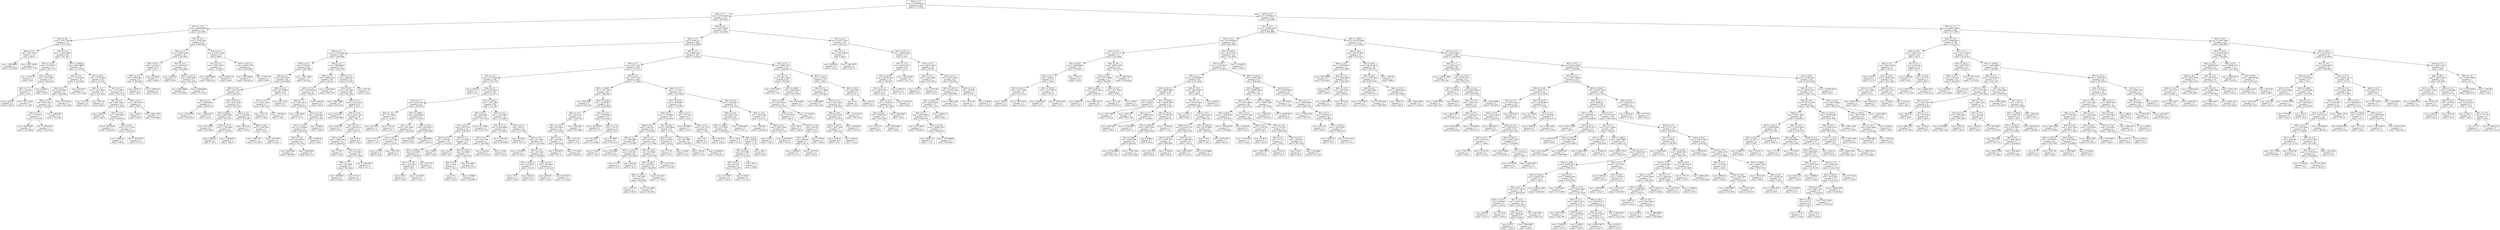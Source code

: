digraph Tree {
node [shape=box] ;
0 [label="X[0] <= 9.5\nmse = 166309.9312\nsamples = 1267\nvalue = 571.6385"] ;
1 [label="X[0] <= 1.5\nmse = 31979.2624\nsamples = 535\nvalue = 283.2936"] ;
0 -> 1 [labeldistance=2.5, labelangle=45, headlabel="True"] ;
2 [label="X[1] <= 11.5\nmse = 29260.0884\nsamples = 111\nvalue = 445.3785"] ;
1 -> 2 ;
3 [label="X[3] <= 2.8\nmse = 15477.086\nsamples = 70\nvalue = 370.1182"] ;
2 -> 3 ;
4 [label="X[0] <= 0.5\nmse = 7657.5455\nsamples = 10\nvalue = 485.0"] ;
3 -> 4 ;
5 [label="mse = 1028.6982\nsamples = 5\nvalue = 545.3846"] ;
4 -> 5 ;
6 [label="mse = 4357.9506\nsamples = 5\nvalue = 397.7778"] ;
4 -> 6 ;
7 [label="X[1] <= 2.5\nmse = 13307.6486\nsamples = 60\nvalue = 341.3977"] ;
3 -> 7 ;
8 [label="X[3] <= 12.05\nmse = 7718.9273\nsamples = 13\nvalue = 209.1176"] ;
7 -> 8 ;
9 [label="mse = 1350.75\nsamples = 3\nvalue = 90.5"] ;
8 -> 9 ;
10 [label="X[5] <= 1018.0\nmse = 4017.0059\nsamples = 10\nvalue = 245.6154"] ;
8 -> 10 ;
11 [label="X[8] <= 17.5\nmse = 3442.09\nsamples = 7\nvalue = 229.9"] ;
10 -> 11 ;
12 [label="mse = 2022.0\nsamples = 4\nvalue = 258.0"] ;
11 -> 12 ;
13 [label="mse = 3511.4722\nsamples = 3\nvalue = 211.1667"] ;
11 -> 13 ;
14 [label="mse = 2366.0\nsamples = 3\nvalue = 298.0"] ;
10 -> 14 ;
15 [label="X[5] <= 1008.0\nmse = 9452.9669\nsamples = 47\nvalue = 373.0704"] ;
7 -> 15 ;
16 [label="X[4] <= 6.5\nmse = 7220.6306\nsamples = 18\nvalue = 318.4194"] ;
15 -> 16 ;
17 [label="X[4] <= 3.5\nmse = 5326.9983\nsamples = 15\nvalue = 288.4583"] ;
16 -> 17 ;
18 [label="X[6] <= 0.5\nmse = 4055.5833\nsamples = 10\nvalue = 306.1667"] ;
17 -> 18 ;
19 [label="X[8] <= 21.5\nmse = 2756.9722\nsamples = 7\nvalue = 274.1667"] ;
18 -> 19 ;
20 [label="mse = 1624.0247\nsamples = 4\nvalue = 255.4444"] ;
19 -> 20 ;
21 [label="mse = 1949.5556\nsamples = 3\nvalue = 330.3333"] ;
19 -> 21 ;
22 [label="mse = 508.8056\nsamples = 3\nvalue = 370.1667"] ;
18 -> 22 ;
23 [label="mse = 5378.2222\nsamples = 5\nvalue = 235.3333"] ;
17 -> 23 ;
24 [label="mse = 83.2653\nsamples = 3\nvalue = 421.1429"] ;
16 -> 24 ;
25 [label="X[2] <= 65.5\nmse = 7074.3944\nsamples = 29\nvalue = 415.425"] ;
15 -> 25 ;
26 [label="X[0] <= 0.5\nmse = 1411.8843\nsamples = 8\nvalue = 471.5455"] ;
25 -> 26 ;
27 [label="mse = 721.44\nsamples = 4\nvalue = 501.6"] ;
26 -> 27 ;
28 [label="mse = 607.25\nsamples = 4\nvalue = 446.5"] ;
26 -> 28 ;
29 [label="X[1] <= 9.5\nmse = 7574.4637\nsamples = 21\nvalue = 394.1379"] ;
25 -> 29 ;
30 [label="X[1] <= 4.5\nmse = 6937.9501\nsamples = 15\nvalue = 372.9524"] ;
29 -> 30 ;
31 [label="mse = 5354.64\nsamples = 4\nvalue = 456.6"] ;
30 -> 31 ;
32 [label="X[3] <= 13.9\nmse = 4562.9023\nsamples = 11\nvalue = 346.8125"] ;
30 -> 32 ;
33 [label="mse = 1623.9184\nsamples = 5\nvalue = 292.2857"] ;
32 -> 33 ;
34 [label="X[2] <= 83.5\nmse = 2737.7284\nsamples = 6\nvalue = 389.2222"] ;
32 -> 34 ;
35 [label="mse = 2460.16\nsamples = 3\nvalue = 366.8"] ;
34 -> 35 ;
36 [label="mse = 1670.6875\nsamples = 3\nvalue = 417.25"] ;
34 -> 36 ;
37 [label="X[2] <= 90.5\nmse = 4974.4375\nsamples = 6\nvalue = 449.75"] ;
29 -> 37 ;
38 [label="mse = 280.0\nsamples = 3\nvalue = 424.0"] ;
37 -> 38 ;
39 [label="mse = 9851.5556\nsamples = 3\nvalue = 492.6667"] ;
37 -> 39 ;
40 [label="X[3] <= 10.2\nmse = 27322.086\nsamples = 41\nvalue = 568.9403"] ;
2 -> 40 ;
41 [label="X[0] <= 0.5\nmse = 16854.3485\nsamples = 25\nvalue = 503.5641"] ;
40 -> 41 ;
42 [label="X[2] <= 97.5\nmse = 12138.11\nsamples = 12\nvalue = 561.7"] ;
41 -> 42 ;
43 [label="X[8] <= 18.5\nmse = 9944.0622\nsamples = 9\nvalue = 594.0667"] ;
42 -> 43 ;
44 [label="mse = 6780.21\nsamples = 5\nvalue = 564.3"] ;
43 -> 44 ;
45 [label="mse = 10955.44\nsamples = 4\nvalue = 653.6"] ;
43 -> 45 ;
46 [label="mse = 6149.04\nsamples = 3\nvalue = 464.6"] ;
42 -> 46 ;
47 [label="X[4] <= 12.5\nmse = 14516.2327\nsamples = 13\nvalue = 442.3684"] ;
41 -> 47 ;
48 [label="mse = 4435.05\nsamples = 5\nvalue = 530.5"] ;
47 -> 48 ;
49 [label="X[5] <= 1011.5\nmse = 7498.2469\nsamples = 8\nvalue = 344.4444"] ;
47 -> 49 ;
50 [label="mse = 5910.8889\nsamples = 3\nvalue = 278.6667"] ;
49 -> 50 ;
51 [label="mse = 5046.8889\nsamples = 5\nvalue = 377.3333"] ;
49 -> 51 ;
52 [label="X[0] <= 0.5\nmse = 27657.1429\nsamples = 16\nvalue = 660.0"] ;
40 -> 52 ;
53 [label="X[1] <= 12.5\nmse = 25551.4671\nsamples = 8\nvalue = 724.9412"] ;
52 -> 53 ;
54 [label="mse = 6832.8889\nsamples = 3\nvalue = 809.3333"] ;
53 -> 54 ;
55 [label="mse = 29583.75\nsamples = 5\nvalue = 630.0"] ;
53 -> 55 ;
56 [label="X[5] <= 1017.5\nmse = 14320.7769\nsamples = 8\nvalue = 559.6364"] ;
52 -> 56 ;
57 [label="mse = 6393.8056\nsamples = 5\nvalue = 492.8333"] ;
56 -> 57 ;
58 [label="mse = 12051.76\nsamples = 3\nvalue = 639.8"] ;
56 -> 58 ;
59 [label="X[0] <= 8.5\nmse = 24277.0645\nsamples = 424\nvalue = 242.0144"] ;
1 -> 59 ;
60 [label="X[0] <= 3.5\nmse = 9164.212\nsamples = 364\nvalue = 200.2886"] ;
59 -> 60 ;
61 [label="X[4] <= 5.5\nmse = 10709.6586\nsamples = 104\nvalue = 269.9568"] ;
60 -> 61 ;
62 [label="X[16] <= 0.5\nmse = 7359.541\nsamples = 45\nvalue = 208.7808"] ;
61 -> 62 ;
63 [label="X[4] <= 3.5\nmse = 5934.8162\nsamples = 40\nvalue = 224.8906"] ;
62 -> 63 ;
64 [label="X[8] <= 16.5\nmse = 5503.1555\nsamples = 29\nvalue = 244.413"] ;
63 -> 64 ;
65 [label="X[0] <= 2.5\nmse = 3590.4949\nsamples = 9\nvalue = 288.0714"] ;
64 -> 65 ;
66 [label="mse = 2716.9796\nsamples = 4\nvalue = 329.1429"] ;
65 -> 66 ;
67 [label="mse = 1090.2857\nsamples = 5\nvalue = 247.0"] ;
65 -> 67 ;
68 [label="X[5] <= 1013.0\nmse = 5141.2148\nsamples = 20\nvalue = 225.3125"] ;
64 -> 68 ;
69 [label="X[5] <= 998.5\nmse = 3066.7398\nsamples = 10\nvalue = 190.7857"] ;
68 -> 69 ;
70 [label="mse = 270.5556\nsamples = 4\nvalue = 241.6667"] ;
69 -> 70 ;
71 [label="X[3] <= 27.75\nmse = 1765.9844\nsamples = 6\nvalue = 152.625"] ;
69 -> 71 ;
72 [label="mse = 2894.25\nsamples = 3\nvalue = 138.5"] ;
71 -> 72 ;
73 [label="mse = 238.6875\nsamples = 3\nvalue = 166.75"] ;
71 -> 73 ;
74 [label="X[4] <= -4.0\nmse = 5106.3611\nsamples = 10\nvalue = 252.1667"] ;
68 -> 74 ;
75 [label="mse = 6019.84\nsamples = 3\nvalue = 169.4"] ;
74 -> 75 ;
76 [label="X[8] <= 26.5\nmse = 1106.9231\nsamples = 7\nvalue = 284.0"] ;
74 -> 76 ;
77 [label="mse = 596.4722\nsamples = 3\nvalue = 313.1667"] ;
76 -> 77 ;
78 [label="mse = 190.2857\nsamples = 4\nvalue = 259.0"] ;
76 -> 78 ;
79 [label="X[8] <= 22.0\nmse = 3574.8889\nsamples = 11\nvalue = 175.0"] ;
63 -> 79 ;
80 [label="X[1] <= 5.5\nmse = 2534.1983\nsamples = 7\nvalue = 208.7273"] ;
79 -> 80 ;
81 [label="mse = 252.16\nsamples = 3\nvalue = 159.8"] ;
80 -> 81 ;
82 [label="mse = 778.5833\nsamples = 4\nvalue = 249.5"] ;
80 -> 82 ;
83 [label="mse = 613.7143\nsamples = 4\nvalue = 122.0"] ;
79 -> 83 ;
84 [label="mse = 2521.7284\nsamples = 5\nvalue = 94.2222"] ;
62 -> 84 ;
85 [label="X[0] <= 2.5\nmse = 7869.9818\nsamples = 59\nvalue = 320.1348"] ;
61 -> 85 ;
86 [label="X[6] <= 0.5\nmse = 8849.4164\nsamples = 28\nvalue = 362.413"] ;
85 -> 86 ;
87 [label="X[3] <= 13.9\nmse = 6383.8744\nsamples = 24\nvalue = 382.225"] ;
86 -> 87 ;
88 [label="X[8] <= 1.5\nmse = 4935.4253\nsamples = 21\nvalue = 366.0571"] ;
87 -> 88 ;
89 [label="mse = 7592.6875\nsamples = 3\nvalue = 275.75"] ;
88 -> 89 ;
90 [label="X[3] <= 12.05\nmse = 3404.4641\nsamples = 18\nvalue = 377.7097"] ;
88 -> 90 ;
91 [label="X[1] <= 13.0\nmse = 2114.8999\nsamples = 14\nvalue = 389.3704"] ;
90 -> 91 ;
92 [label="X[2] <= 95.0\nmse = 2334.6159\nsamples = 9\nvalue = 401.8235"] ;
91 -> 92 ;
93 [label="mse = 902.4444\nsamples = 4\nvalue = 366.6667"] ;
92 -> 93 ;
94 [label="mse = 990.9844\nsamples = 5\nvalue = 441.375"] ;
92 -> 94 ;
95 [label="mse = 1029.56\nsamples = 5\nvalue = 368.2"] ;
91 -> 95 ;
96 [label="mse = 4996.0\nsamples = 4\nvalue = 299.0"] ;
90 -> 96 ;
97 [label="mse = 1884.64\nsamples = 3\nvalue = 495.4"] ;
87 -> 97 ;
98 [label="mse = 5224.5556\nsamples = 4\nvalue = 230.3333"] ;
86 -> 98 ;
99 [label="X[17] <= 0.5\nmse = 2864.503\nsamples = 31\nvalue = 274.907"] ;
85 -> 99 ;
100 [label="X[1] <= 9.0\nmse = 2793.3961\nsamples = 28\nvalue = 281.8421"] ;
99 -> 100 ;
101 [label="mse = 2901.8889\nsamples = 5\nvalue = 230.3333"] ;
100 -> 101 ;
102 [label="X[8] <= 3.5\nmse = 2182.3125\nsamples = 23\nvalue = 291.5"] ;
100 -> 102 ;
103 [label="mse = 614.2449\nsamples = 5\nvalue = 326.4286"] ;
102 -> 103 ;
104 [label="X[3] <= 5.55\nmse = 2184.1216\nsamples = 18\nvalue = 281.72"] ;
102 -> 104 ;
105 [label="mse = 2253.36\nsamples = 3\nvalue = 235.2"] ;
104 -> 105 ;
106 [label="X[1] <= 15.5\nmse = 1490.5275\nsamples = 15\nvalue = 293.35"] ;
104 -> 106 ;
107 [label="X[2] <= 82.5\nmse = 1288.3398\nsamples = 12\nvalue = 282.6875"] ;
106 -> 107 ;
108 [label="mse = 734.0\nsamples = 3\nvalue = 330.0"] ;
107 -> 108 ;
109 [label="X[3] <= 13.9\nmse = 780.4852\nsamples = 9\nvalue = 271.7692"] ;
107 -> 109 ;
110 [label="X[8] <= 17.5\nmse = 232.2469\nsamples = 6\nvalue = 282.4444"] ;
109 -> 110 ;
111 [label="mse = 308.6875\nsamples = 3\nvalue = 290.25"] ;
110 -> 111 ;
112 [label="mse = 83.36\nsamples = 3\nvalue = 276.2"] ;
110 -> 112 ;
113 [label="mse = 1180.6875\nsamples = 3\nvalue = 247.75"] ;
109 -> 113 ;
114 [label="mse = 25.5\nsamples = 3\nvalue = 336.0"] ;
106 -> 114 ;
115 [label="mse = 261.36\nsamples = 3\nvalue = 222.2"] ;
99 -> 115 ;
116 [label="X[0] <= 7.5\nmse = 6099.3367\nsamples = 260\nvalue = 174.2834"] ;
60 -> 116 ;
117 [label="X[4] <= 5.5\nmse = 3197.1142\nsamples = 209\nvalue = 153.1275"] ;
116 -> 117 ;
118 [label="X[3] <= 2.8\nmse = 2735.7496\nsamples = 100\nvalue = 126.1718"] ;
117 -> 118 ;
119 [label="mse = 1687.6\nsamples = 5\nvalue = 45.0"] ;
118 -> 119 ;
120 [label="X[0] <= 4.5\nmse = 2345.4652\nsamples = 95\nvalue = 131.4771"] ;
118 -> 120 ;
121 [label="X[1] <= 1.5\nmse = 4160.1788\nsamples = 26\nvalue = 160.9744"] ;
120 -> 121 ;
122 [label="X[4] <= -3.0\nmse = 751.4844\nsamples = 6\nvalue = 112.625"] ;
121 -> 122 ;
123 [label="mse = 26.1875\nsamples = 3\nvalue = 93.75"] ;
122 -> 123 ;
124 [label="mse = 764.25\nsamples = 3\nvalue = 131.5"] ;
122 -> 124 ;
125 [label="X[5] <= 1008.5\nmse = 4280.8928\nsamples = 20\nvalue = 173.4516"] ;
121 -> 125 ;
126 [label="X[1] <= 3.5\nmse = 1387.5062\nsamples = 11\nvalue = 148.2222"] ;
125 -> 126 ;
127 [label="mse = 155.25\nsamples = 4\nvalue = 173.5"] ;
126 -> 127 ;
128 [label="X[2] <= 84.5\nmse = 1130.7344\nsamples = 7\nvalue = 116.625"] ;
126 -> 128 ;
129 [label="mse = 127.25\nsamples = 4\nvalue = 142.5"] ;
128 -> 129 ;
130 [label="mse = 795.1875\nsamples = 3\nvalue = 90.75"] ;
128 -> 130 ;
131 [label="X[8] <= 16.5\nmse = 6185.4675\nsamples = 9\nvalue = 208.3846"] ;
125 -> 131 ;
132 [label="mse = 6922.8\nsamples = 4\nvalue = 278.0"] ;
131 -> 132 ;
133 [label="mse = 802.6094\nsamples = 5\nvalue = 164.875"] ;
131 -> 133 ;
134 [label="X[5] <= 1015.5\nmse = 1325.1493\nsamples = 69\nvalue = 121.386"] ;
120 -> 134 ;
135 [label="X[2] <= 91.5\nmse = 603.6822\nsamples = 36\nvalue = 103.1333"] ;
134 -> 135 ;
136 [label="X[3] <= 21.3\nmse = 559.7378\nsamples = 31\nvalue = 106.549"] ;
135 -> 136 ;
137 [label="X[2] <= 87.0\nmse = 758.0255\nsamples = 16\nvalue = 115.2143"] ;
136 -> 137 ;
138 [label="X[5] <= 1005.5\nmse = 640.2479\nsamples = 13\nvalue = 109.5455"] ;
137 -> 138 ;
139 [label="X[3] <= 15.75\nmse = 120.1429\nsamples = 8\nvalue = 99.0"] ;
138 -> 139 ;
140 [label="mse = 85.0\nsamples = 3\nvalue = 104.0"] ;
139 -> 140 ;
141 [label="mse = 113.6875\nsamples = 5\nvalue = 95.25"] ;
139 -> 141 ;
142 [label="mse = 1015.25\nsamples = 5\nvalue = 128.0"] ;
138 -> 142 ;
143 [label="mse = 640.0\nsamples = 3\nvalue = 136.0"] ;
137 -> 143 ;
144 [label="X[0] <= 5.5\nmse = 115.6522\nsamples = 15\nvalue = 96.0"] ;
136 -> 144 ;
145 [label="mse = 56.25\nsamples = 4\nvalue = 83.5"] ;
144 -> 145 ;
146 [label="X[5] <= 1012.5\nmse = 62.0069\nsamples = 11\nvalue = 100.4118"] ;
144 -> 146 ;
147 [label="X[0] <= 6.5\nmse = 32.76\nsamples = 7\nvalue = 105.2"] ;
146 -> 147 ;
148 [label="mse = 4.0\nsamples = 3\nvalue = 100.0"] ;
147 -> 148 ;
149 [label="mse = 21.8889\nsamples = 4\nvalue = 108.6667"] ;
147 -> 149 ;
150 [label="mse = 24.2449\nsamples = 4\nvalue = 93.5714"] ;
146 -> 150 ;
151 [label="mse = 411.9506\nsamples = 5\nvalue = 83.7778"] ;
135 -> 151 ;
152 [label="X[3] <= 10.2\nmse = 1345.2963\nsamples = 33\nvalue = 141.6667"] ;
134 -> 152 ;
153 [label="X[2] <= 77.0\nmse = 1444.8889\nsamples = 9\nvalue = 170.6667"] ;
152 -> 153 ;
154 [label="X[0] <= 5.5\nmse = 122.7769\nsamples = 6\nvalue = 146.6364"] ;
153 -> 154 ;
155 [label="mse = 30.2222\nsamples = 3\nvalue = 138.3333"] ;
154 -> 155 ;
156 [label="mse = 51.84\nsamples = 3\nvalue = 156.6"] ;
154 -> 156 ;
157 [label="mse = 1189.102\nsamples = 3\nvalue = 208.4286"] ;
153 -> 157 ;
158 [label="X[2] <= 67.5\nmse = 664.75\nsamples = 24\nvalue = 127.1667"] ;
152 -> 158 ;
159 [label="mse = 64.4375\nsamples = 5\nvalue = 102.75"] ;
158 -> 159 ;
160 [label="X[2] <= 70.5\nmse = 617.2653\nsamples = 19\nvalue = 134.1429"] ;
158 -> 160 ;
161 [label="mse = 335.6875\nsamples = 3\nvalue = 159.25"] ;
160 -> 161 ;
162 [label="X[2] <= 77.0\nmse = 541.6233\nsamples = 16\nvalue = 129.9583"] ;
160 -> 162 ;
163 [label="X[5] <= 1021.5\nmse = 229.4375\nsamples = 7\nvalue = 110.25"] ;
162 -> 163 ;
164 [label="mse = 76.5\nsamples = 3\nvalue = 118.0"] ;
163 -> 164 ;
165 [label="mse = 262.25\nsamples = 4\nvalue = 102.5"] ;
163 -> 165 ;
166 [label="X[2] <= 81.5\nmse = 406.4023\nsamples = 9\nvalue = 139.8125"] ;
162 -> 166 ;
167 [label="mse = 290.25\nsamples = 4\nvalue = 163.5"] ;
166 -> 167 ;
168 [label="mse = 195.7431\nsamples = 5\nvalue = 131.9167"] ;
166 -> 168 ;
169 [label="X[0] <= 4.5\nmse = 2376.7352\nsamples = 109\nvalue = 177.2692"] ;
117 -> 169 ;
170 [label="X[5] <= 1006.5\nmse = 1791.1693\nsamples = 26\nvalue = 222.6047"] ;
169 -> 170 ;
171 [label="mse = 609.2222\nsamples = 3\nvalue = 159.3333"] ;
170 -> 171 ;
172 [label="X[5] <= 1016.5\nmse = 1228.3871\nsamples = 23\nvalue = 232.8649"] ;
170 -> 172 ;
173 [label="X[4] <= 15.5\nmse = 643.5125\nsamples = 13\nvalue = 250.5263"] ;
172 -> 173 ;
174 [label="X[1] <= 13.0\nmse = 447.0586\nsamples = 10\nvalue = 257.0625"] ;
173 -> 174 ;
175 [label="X[4] <= 9.5\nmse = 220.3306\nsamples = 7\nvalue = 246.8182"] ;
174 -> 175 ;
176 [label="mse = 130.6875\nsamples = 3\nvalue = 257.25"] ;
175 -> 176 ;
177 [label="mse = 173.8367\nsamples = 4\nvalue = 240.8571"] ;
175 -> 177 ;
178 [label="mse = 207.04\nsamples = 3\nvalue = 279.6"] ;
174 -> 178 ;
179 [label="mse = 248.2222\nsamples = 3\nvalue = 215.6667"] ;
173 -> 179 ;
180 [label="X[1] <= 10.5\nmse = 1168.9506\nsamples = 10\nvalue = 214.2222"] ;
172 -> 180 ;
181 [label="mse = 2832.6875\nsamples = 4\nvalue = 251.75"] ;
180 -> 181 ;
182 [label="X[4] <= 11.0\nmse = 176.25\nsamples = 6\nvalue = 203.5"] ;
180 -> 182 ;
183 [label="mse = 93.3878\nsamples = 3\nvalue = 213.4286"] ;
182 -> 183 ;
184 [label="mse = 61.9592\nsamples = 3\nvalue = 193.5714"] ;
182 -> 184 ;
185 [label="X[8] <= 13.5\nmse = 1725.379\nsamples = 83\nvalue = 163.2446"] ;
169 -> 185 ;
186 [label="X[3] <= 16.65\nmse = 1099.0201\nsamples = 52\nvalue = 147.2907"] ;
185 -> 186 ;
187 [label="X[0] <= 6.5\nmse = 1134.6892\nsamples = 43\nvalue = 153.4559"] ;
186 -> 187 ;
188 [label="X[4] <= 8.5\nmse = 728.9721\nsamples = 29\nvalue = 143.6304"] ;
187 -> 188 ;
189 [label="X[0] <= 5.5\nmse = 468.8889\nsamples = 6\nvalue = 122.6667"] ;
188 -> 189 ;
190 [label="mse = 375.84\nsamples = 3\nvalue = 136.4"] ;
189 -> 190 ;
191 [label="mse = 304.4082\nsamples = 3\nvalue = 112.8571"] ;
189 -> 191 ;
192 [label="X[8] <= 2.5\nmse = 610.9109\nsamples = 23\nvalue = 151.0294"] ;
188 -> 192 ;
193 [label="X[5] <= 1013.5\nmse = 159.3223\nsamples = 8\nvalue = 133.6364"] ;
192 -> 193 ;
194 [label="mse = 11.25\nsamples = 3\nvalue = 126.5"] ;
193 -> 194 ;
195 [label="mse = 202.56\nsamples = 5\nvalue = 142.2"] ;
193 -> 195 ;
196 [label="X[3] <= 12.05\nmse = 613.0095\nsamples = 15\nvalue = 159.3478"] ;
192 -> 196 ;
197 [label="X[2] <= 98.5\nmse = 485.0727\nsamples = 10\nvalue = 166.4706"] ;
196 -> 197 ;
198 [label="X[5] <= 1012.5\nmse = 481.686\nsamples = 6\nvalue = 160.6364"] ;
197 -> 198 ;
199 [label="mse = 432.75\nsamples = 3\nvalue = 180.5"] ;
198 -> 199 ;
200 [label="mse = 155.3469\nsamples = 3\nvalue = 149.2857"] ;
198 -> 200 ;
201 [label="mse = 314.4722\nsamples = 4\nvalue = 177.1667"] ;
197 -> 201 ;
202 [label="mse = 424.4722\nsamples = 5\nvalue = 139.1667"] ;
196 -> 202 ;
203 [label="X[2] <= 94.0\nmse = 1359.0909\nsamples = 14\nvalue = 174.0"] ;
187 -> 203 ;
204 [label="X[1] <= 10.5\nmse = 220.09\nsamples = 6\nvalue = 203.9"] ;
203 -> 204 ;
205 [label="mse = 71.36\nsamples = 3\nvalue = 193.2"] ;
204 -> 205 ;
206 [label="mse = 139.84\nsamples = 3\nvalue = 214.6"] ;
204 -> 206 ;
207 [label="X[2] <= 98.5\nmse = 942.4097\nsamples = 8\nvalue = 149.0833"] ;
203 -> 207 ;
208 [label="mse = 339.44\nsamples = 4\nvalue = 121.4"] ;
207 -> 208 ;
209 [label="mse = 434.6939\nsamples = 4\nvalue = 168.8571"] ;
207 -> 209 ;
210 [label="X[3] <= 21.3\nmse = 278.2222\nsamples = 9\nvalue = 124.0"] ;
186 -> 210 ;
211 [label="mse = 60.6667\nsamples = 3\nvalue = 110.0"] ;
210 -> 211 ;
212 [label="X[0] <= 5.5\nmse = 103.7778\nsamples = 6\nvalue = 138.0"] ;
210 -> 212 ;
213 [label="mse = 6.0\nsamples = 3\nvalue = 145.0"] ;
212 -> 213 ;
214 [label="mse = 88.1875\nsamples = 3\nvalue = 129.25"] ;
212 -> 214 ;
215 [label="X[2] <= 91.0\nmse = 1658.5675\nsamples = 31\nvalue = 189.1321"] ;
185 -> 215 ;
216 [label="X[4] <= 15.0\nmse = 906.1339\nsamples = 21\nvalue = 175.2571"] ;
215 -> 216 ;
217 [label="X[5] <= 1006.5\nmse = 578.8616\nsamples = 18\nvalue = 169.9032"] ;
216 -> 217 ;
218 [label="mse = 305.0\nsamples = 3\nvalue = 147.0"] ;
217 -> 218 ;
219 [label="X[0] <= 6.5\nmse = 488.48\nsamples = 15\nvalue = 175.4"] ;
217 -> 219 ;
220 [label="X[8] <= 26.0\nmse = 370.1088\nsamples = 12\nvalue = 170.7143"] ;
219 -> 220 ;
221 [label="X[2] <= 81.5\nmse = 86.1211\nsamples = 9\nvalue = 163.4375"] ;
220 -> 221 ;
222 [label="mse = 127.6875\nsamples = 4\nvalue = 159.25"] ;
221 -> 222 ;
223 [label="mse = 9.4844\nsamples = 5\nvalue = 167.625"] ;
221 -> 223 ;
224 [label="mse = 567.2\nsamples = 3\nvalue = 194.0"] ;
220 -> 224 ;
225 [label="mse = 389.5\nsamples = 3\nvalue = 200.0"] ;
219 -> 225 ;
226 [label="mse = 1498.6875\nsamples = 3\nvalue = 216.75"] ;
216 -> 226 ;
227 [label="X[3] <= 10.2\nmse = 2019.4321\nsamples = 10\nvalue = 216.1111"] ;
215 -> 227 ;
228 [label="mse = 540.876\nsamples = 4\nvalue = 229.1818"] ;
227 -> 228 ;
229 [label="X[0] <= 6.0\nmse = 3652.5306\nsamples = 6\nvalue = 195.5714"] ;
227 -> 229 ;
230 [label="mse = 818.0\nsamples = 3\nvalue = 144.0"] ;
229 -> 230 ;
231 [label="mse = 2287.6875\nsamples = 3\nvalue = 234.25"] ;
229 -> 231 ;
232 [label="X[1] <= 8.5\nmse = 8889.1281\nsamples = 51\nvalue = 256.2921"] ;
116 -> 232 ;
233 [label="X[1] <= 2.5\nmse = 4921.5385\nsamples = 28\nvalue = 195.6327"] ;
232 -> 233 ;
234 [label="mse = 2307.6327\nsamples = 5\nvalue = 97.7143"] ;
233 -> 234 ;
235 [label="X[3] <= 26.85\nmse = 3492.8549\nsamples = 23\nvalue = 211.9524"] ;
233 -> 235 ;
236 [label="X[8] <= 16.0\nmse = 2679.3352\nsamples = 19\nvalue = 230.7576"] ;
235 -> 236 ;
237 [label="X[8] <= 2.0\nmse = 1138.3744\nsamples = 14\nvalue = 244.16"] ;
236 -> 237 ;
238 [label="mse = 360.4\nsamples = 3\nvalue = 208.0"] ;
237 -> 238 ;
239 [label="X[3] <= 17.6\nmse = 924.26\nsamples = 11\nvalue = 253.2"] ;
237 -> 239 ;
240 [label="X[1] <= 5.5\nmse = 299.84\nsamples = 7\nvalue = 261.6"] ;
239 -> 240 ;
241 [label="mse = 139.6875\nsamples = 3\nvalue = 271.75"] ;
240 -> 241 ;
242 [label="mse = 230.5714\nsamples = 4\nvalue = 250.0"] ;
240 -> 242 ;
243 [label="mse = 1950.8\nsamples = 4\nvalue = 228.0"] ;
239 -> 243 ;
244 [label="mse = 5179.3594\nsamples = 5\nvalue = 188.875"] ;
236 -> 244 ;
245 [label="mse = 424.6667\nsamples = 4\nvalue = 143.0"] ;
235 -> 245 ;
246 [label="X[4] <= 13.5\nmse = 3720.29\nsamples = 23\nvalue = 330.6"] ;
232 -> 246 ;
247 [label="X[8] <= 5.0\nmse = 2731.3086\nsamples = 17\nvalue = 349.5625"] ;
246 -> 247 ;
248 [label="mse = 1848.8889\nsamples = 3\nvalue = 302.3333"] ;
247 -> 248 ;
249 [label="X[22] <= 0.5\nmse = 2301.4024\nsamples = 14\nvalue = 360.4615"] ;
247 -> 249 ;
250 [label="X[8] <= 19.0\nmse = 2082.5762\nsamples = 10\nvalue = 372.9474"] ;
249 -> 250 ;
251 [label="X[5] <= 1017.5\nmse = 2243.1556\nsamples = 7\nvalue = 364.3333"] ;
250 -> 251 ;
252 [label="mse = 2556.21\nsamples = 4\nvalue = 379.7"] ;
251 -> 252 ;
253 [label="mse = 200.24\nsamples = 3\nvalue = 333.6"] ;
251 -> 253 ;
254 [label="mse = 158.6875\nsamples = 3\nvalue = 405.25"] ;
250 -> 254 ;
255 [label="mse = 1323.6735\nsamples = 4\nvalue = 326.5714"] ;
249 -> 255 ;
256 [label="X[2] <= 93.0\nmse = 484.6875\nsamples = 6\nvalue = 254.75"] ;
246 -> 256 ;
257 [label="mse = 9.0\nsamples = 3\nvalue = 273.0"] ;
256 -> 257 ;
258 [label="mse = 294.25\nsamples = 3\nvalue = 236.5"] ;
256 -> 258 ;
259 [label="X[1] <= 3.5\nmse = 41677.7631\nsamples = 60\nvalue = 493.2121"] ;
59 -> 259 ;
260 [label="X[1] <= 1.0\nmse = 13516.3929\nsamples = 7\nvalue = 188.5"] ;
259 -> 260 ;
261 [label="mse = 6563.64\nsamples = 4\nvalue = 132.4"] ;
260 -> 261 ;
262 [label="mse = 3360.1875\nsamples = 3\nvalue = 328.75"] ;
260 -> 262 ;
263 [label="X[5] <= 1011.5\nmse = 28504.4282\nsamples = 53\nvalue = 543.4"] ;
259 -> 263 ;
264 [label="X[4] <= 13.5\nmse = 21602.0571\nsamples = 23\nvalue = 457.0"] ;
263 -> 264 ;
265 [label="X[3] <= 26.85\nmse = 20070.2322\nsamples = 19\nvalue = 503.8077"] ;
264 -> 265 ;
266 [label="X[1] <= 13.0\nmse = 14972.4318\nsamples = 15\nvalue = 539.5"] ;
265 -> 266 ;
267 [label="X[3] <= 21.3\nmse = 11006.955\nsamples = 11\nvalue = 507.5294"] ;
266 -> 267 ;
268 [label="X[2] <= 88.5\nmse = 7959.8163\nsamples = 8\nvalue = 534.4286"] ;
267 -> 268 ;
269 [label="mse = 7229.75\nsamples = 5\nvalue = 564.0"] ;
268 -> 269 ;
270 [label="mse = 6212.6667\nsamples = 3\nvalue = 495.0"] ;
268 -> 270 ;
271 [label="mse = 6092.6667\nsamples = 3\nvalue = 382.0"] ;
267 -> 271 ;
272 [label="mse = 13164.16\nsamples = 4\nvalue = 648.2"] ;
266 -> 272 ;
273 [label="mse = 2564.75\nsamples = 4\nvalue = 307.5"] ;
265 -> 273 ;
274 [label="mse = 1412.8395\nsamples = 4\nvalue = 321.7778"] ;
264 -> 274 ;
275 [label="X[1] <= 8.5\nmse = 24452.7856\nsamples = 30\nvalue = 603.88"] ;
263 -> 275 ;
276 [label="X[8] <= 10.5\nmse = 4186.0496\nsamples = 7\nvalue = 478.3636"] ;
275 -> 276 ;
277 [label="mse = 1781.0\nsamples = 3\nvalue = 443.0"] ;
276 -> 277 ;
278 [label="mse = 3770.56\nsamples = 4\nvalue = 520.8"] ;
276 -> 278 ;
279 [label="X[22] <= 0.5\nmse = 24472.2025\nsamples = 23\nvalue = 639.2821"] ;
275 -> 279 ;
280 [label="X[5] <= 1021.0\nmse = 22373.1106\nsamples = 17\nvalue = 685.6897"] ;
279 -> 280 ;
281 [label="X[5] <= 1016.5\nmse = 22080.0265\nsamples = 13\nvalue = 651.1304"] ;
280 -> 281 ;
282 [label="X[4] <= 9.5\nmse = 15851.8504\nsamples = 10\nvalue = 686.2105"] ;
281 -> 282 ;
283 [label="mse = 8771.2653\nsamples = 3\nvalue = 749.8571"] ;
282 -> 283 ;
284 [label="X[3] <= 12.05\nmse = 16240.7431\nsamples = 7\nvalue = 649.0833"] ;
282 -> 284 ;
285 [label="mse = 8661.25\nsamples = 3\nvalue = 712.5"] ;
284 -> 285 ;
286 [label="mse = 15776.8889\nsamples = 4\nvalue = 585.6667"] ;
284 -> 286 ;
287 [label="mse = 18052.75\nsamples = 3\nvalue = 484.5"] ;
281 -> 287 ;
288 [label="mse = 1368.1389\nsamples = 4\nvalue = 818.1667"] ;
280 -> 288 ;
289 [label="X[4] <= 12.0\nmse = 6201.61\nsamples = 6\nvalue = 504.7"] ;
279 -> 289 ;
290 [label="mse = 5075.76\nsamples = 3\nvalue = 564.2"] ;
289 -> 290 ;
291 [label="mse = 246.96\nsamples = 3\nvalue = 445.2"] ;
289 -> 291 ;
292 [label="X[0] <= 18.5\nmse = 157996.116\nsamples = 732\nvalue = 787.6495"] ;
0 -> 292 [labeldistance=2.5, labelangle=-45, headlabel="False"] ;
293 [label="X[1] <= 8.5\nmse = 130368.1828\nsamples = 466\nvalue = 969.9905"] ;
292 -> 293 ;
294 [label="X[1] <= 2.5\nmse = 67558.9494\nsamples = 151\nvalue = 683.5636"] ;
293 -> 294 ;
295 [label="X[1] <= -0.5\nmse = 31315.1735\nsamples = 37\nvalue = 433.4286"] ;
294 -> 295 ;
296 [label="X[2] <= 94.5\nmse = 22486.8402\nsamples = 19\nvalue = 305.9231"] ;
295 -> 296 ;
297 [label="X[8] <= 31.5\nmse = 16444.1\nsamples = 15\nvalue = 359.0"] ;
296 -> 297 ;
298 [label="X[5] <= 1019.5\nmse = 5553.7344\nsamples = 6\nvalue = 451.625"] ;
297 -> 298 ;
299 [label="mse = 1825.5\nsamples = 3\nvalue = 485.0"] ;
298 -> 299 ;
300 [label="mse = 7054.1875\nsamples = 3\nvalue = 418.25"] ;
298 -> 300 ;
301 [label="X[5] <= 1019.5\nmse = 14171.6875\nsamples = 9\nvalue = 297.25"] ;
297 -> 301 ;
302 [label="mse = 4440.9167\nsamples = 5\nvalue = 237.5"] ;
301 -> 302 ;
303 [label="mse = 16762.3333\nsamples = 4\nvalue = 357.0"] ;
301 -> 303 ;
304 [label="mse = 1937.0\nsamples = 4\nvalue = 129.0"] ;
296 -> 304 ;
305 [label="X[3] <= 36.1\nmse = 12665.1289\nsamples = 18\nvalue = 543.9333"] ;
295 -> 305 ;
306 [label="X[3] <= 25.0\nmse = 14757.9889\nsamples = 13\nvalue = 582.8947"] ;
305 -> 306 ;
307 [label="X[2] <= 80.0\nmse = 15545.1094\nsamples = 7\nvalue = 496.125"] ;
306 -> 307 ;
308 [label="mse = 3894.75\nsamples = 3\nvalue = 597.5"] ;
307 -> 308 ;
309 [label="mse = 6641.6875\nsamples = 4\nvalue = 394.75"] ;
307 -> 309 ;
310 [label="X[0] <= 12.5\nmse = 4727.6364\nsamples = 6\nvalue = 646.0"] ;
306 -> 310 ;
311 [label="mse = 5215.102\nsamples = 3\nvalue = 670.5714"] ;
310 -> 311 ;
312 [label="mse = 969.0\nsamples = 3\nvalue = 603.0"] ;
310 -> 312 ;
313 [label="mse = 1899.3223\nsamples = 5\nvalue = 476.6364"] ;
305 -> 313 ;
314 [label="X[5] <= 1029.5\nmse = 53313.4253\nsamples = 114\nvalue = 761.3833"] ;
294 -> 314 ;
315 [label="X[2] <= 81.5\nmse = 41405.2657\nsamples = 111\nvalue = 736.5872"] ;
314 -> 315 ;
316 [label="X[4] <= 2.5\nmse = 33509.6809\nsamples = 56\nvalue = 833.2048"] ;
315 -> 316 ;
317 [label="X[3] <= 23.15\nmse = 20630.0833\nsamples = 30\nvalue = 767.0"] ;
316 -> 317 ;
318 [label="X[3] <= 17.6\nmse = 3886.0\nsamples = 9\nvalue = 645.0"] ;
317 -> 318 ;
319 [label="mse = 3537.1094\nsamples = 5\nvalue = 678.125"] ;
318 -> 319 ;
320 [label="mse = 1597.551\nsamples = 4\nvalue = 607.1429"] ;
318 -> 320 ;
321 [label="X[5] <= 1005.0\nmse = 18400.3691\nsamples = 21\nvalue = 822.4545"] ;
317 -> 321 ;
322 [label="X[1] <= 5.5\nmse = 18668.2222\nsamples = 6\nvalue = 722.6667"] ;
321 -> 322 ;
323 [label="mse = 8247.84\nsamples = 3\nvalue = 794.6"] ;
322 -> 323 ;
324 [label="mse = 17140.6875\nsamples = 3\nvalue = 632.75"] ;
322 -> 324 ;
325 [label="X[3] <= 34.25\nmse = 13165.526\nsamples = 15\nvalue = 859.875"] ;
321 -> 325 ;
326 [label="X[5] <= 1025.0\nmse = 6583.7064\nsamples = 11\nvalue = 893.6316"] ;
325 -> 326 ;
327 [label="X[3] <= 26.85\nmse = 6168.1094\nsamples = 8\nvalue = 880.625"] ;
326 -> 327 ;
328 [label="mse = 21726.8889\nsamples = 3\nvalue = 825.3333"] ;
327 -> 328 ;
329 [label="mse = 1709.3136\nsamples = 5\nvalue = 893.3846"] ;
327 -> 329 ;
330 [label="mse = 3086.0\nsamples = 3\nvalue = 963.0"] ;
326 -> 330 ;
331 [label="mse = 17391.84\nsamples = 4\nvalue = 731.6"] ;
325 -> 331 ;
332 [label="X[2] <= 79.5\nmse = 36918.2857\nsamples = 26\nvalue = 924.0"] ;
316 -> 332 ;
333 [label="X[1] <= 5.5\nmse = 27043.8222\nsamples = 22\nvalue = 877.6667"] ;
332 -> 333 ;
334 [label="mse = 11233.5\nsamples = 3\nvalue = 690.0"] ;
333 -> 334 ;
335 [label="X[8] <= 24.5\nmse = 23224.3254\nsamples = 19\nvalue = 906.5385"] ;
333 -> 335 ;
336 [label="X[8] <= 15.5\nmse = 23520.2747\nsamples = 13\nvalue = 950.0556"] ;
335 -> 336 ;
337 [label="X[3] <= 24.05\nmse = 21931.5372\nsamples = 7\nvalue = 890.9091"] ;
336 -> 337 ;
338 [label="mse = 22176.0\nsamples = 4\nvalue = 930.0"] ;
337 -> 338 ;
339 [label="mse = 17604.0\nsamples = 3\nvalue = 844.0"] ;
337 -> 339 ;
340 [label="X[22] <= 0.5\nmse = 11880.8571\nsamples = 6\nvalue = 1043.0"] ;
336 -> 340 ;
341 [label="mse = 4081.6875\nsamples = 3\nvalue = 1125.25"] ;
340 -> 341 ;
342 [label="mse = 1232.8889\nsamples = 3\nvalue = 933.3333"] ;
340 -> 342 ;
343 [label="X[5] <= 1007.0\nmse = 8710.4844\nsamples = 6\nvalue = 808.625"] ;
335 -> 343 ;
344 [label="mse = 753.5\nsamples = 3\nvalue = 736.0"] ;
343 -> 344 ;
345 [label="mse = 6118.6875\nsamples = 3\nvalue = 881.25"] ;
343 -> 345 ;
346 [label="mse = 6000.4\nsamples = 4\nvalue = 1202.0"] ;
332 -> 346 ;
347 [label="X[5] <= 1010.5\nmse = 31944.1823\nsamples = 55\nvalue = 646.4831"] ;
315 -> 347 ;
348 [label="X[5] <= 1008.5\nmse = 24090.2606\nsamples = 35\nvalue = 575.7547"] ;
347 -> 348 ;
349 [label="X[3] <= 17.6\nmse = 18327.8668\nsamples = 28\nvalue = 614.5476"] ;
348 -> 349 ;
350 [label="X[2] <= 86.5\nmse = 17980.4298\nsamples = 9\nvalue = 744.5455"] ;
349 -> 350 ;
351 [label="mse = 13599.5556\nsamples = 5\nvalue = 830.6667"] ;
350 -> 351 ;
352 [label="mse = 3656.96\nsamples = 4\nvalue = 641.2"] ;
350 -> 352 ;
353 [label="X[1] <= 4.5\nmse = 10326.7596\nsamples = 19\nvalue = 568.4194"] ;
349 -> 353 ;
354 [label="X[6] <= 0.5\nmse = 13702.56\nsamples = 6\nvalue = 484.2"] ;
353 -> 354 ;
355 [label="mse = 11031.04\nsamples = 3\nvalue = 565.4"] ;
354 -> 355 ;
356 [label="mse = 3187.2\nsamples = 3\nvalue = 403.0"] ;
354 -> 356 ;
357 [label="X[0] <= 14.0\nmse = 3733.2971\nsamples = 13\nvalue = 608.5238"] ;
353 -> 357 ;
358 [label="X[6] <= 0.5\nmse = 5717.21\nsamples = 7\nvalue = 638.3"] ;
357 -> 358 ;
359 [label="mse = 7885.5833\nsamples = 4\nvalue = 613.5"] ;
358 -> 359 ;
360 [label="mse = 158.25\nsamples = 3\nvalue = 675.5"] ;
358 -> 360 ;
361 [label="X[2] <= 93.5\nmse = 390.9752\nsamples = 6\nvalue = 581.4545"] ;
357 -> 361 ;
362 [label="mse = 198.0\nsamples = 3\nvalue = 595.0"] ;
361 -> 362 ;
363 [label="mse = 336.4898\nsamples = 3\nvalue = 573.7143"] ;
361 -> 363 ;
364 [label="X[5] <= 1009.5\nmse = 18407.1405\nsamples = 7\nvalue = 427.6364"] ;
348 -> 364 ;
365 [label="mse = 3585.551\nsamples = 3\nvalue = 355.8571"] ;
364 -> 365 ;
366 [label="mse = 19549.6875\nsamples = 4\nvalue = 553.25"] ;
364 -> 366 ;
367 [label="X[2] <= 85.5\nmse = 25299.4599\nsamples = 20\nvalue = 750.6111"] ;
347 -> 367 ;
368 [label="mse = 10175.102\nsamples = 5\nvalue = 967.4286"] ;
367 -> 368 ;
369 [label="X[1] <= 5.5\nmse = 14863.9929\nsamples = 15\nvalue = 698.2759"] ;
367 -> 369 ;
370 [label="mse = 17300.7438\nsamples = 5\nvalue = 629.7273"] ;
369 -> 370 ;
371 [label="X[1] <= 6.5\nmse = 8748.4722\nsamples = 10\nvalue = 740.1667"] ;
369 -> 371 ;
372 [label="mse = 1921.44\nsamples = 3\nvalue = 845.6"] ;
371 -> 372 ;
373 [label="X[5] <= 1021.5\nmse = 5454.3905\nsamples = 7\nvalue = 699.6154"] ;
371 -> 373 ;
374 [label="mse = 3893.76\nsamples = 4\nvalue = 744.2"] ;
373 -> 374 ;
375 [label="mse = 4410.9375\nsamples = 3\nvalue = 671.75"] ;
373 -> 375 ;
376 [label="mse = 11906.25\nsamples = 3\nvalue = 1294.5"] ;
314 -> 376 ;
377 [label="X[5] <= 1004.5\nmse = 103195.2926\nsamples = 315\nvalue = 1104.6454"] ;
293 -> 377 ;
378 [label="X[8] <= 20.5\nmse = 40155.7908\nsamples = 35\nvalue = 703.3333"] ;
377 -> 378 ;
379 [label="X[0] <= 12.5\nmse = 12810.4612\nsamples = 15\nvalue = 553.8696"] ;
378 -> 379 ;
380 [label="mse = 8552.8056\nsamples = 5\nvalue = 435.1667"] ;
379 -> 380 ;
381 [label="X[4] <= 11.5\nmse = 7584.8858\nsamples = 10\nvalue = 595.7647"] ;
379 -> 381 ;
382 [label="mse = 7006.0\nsamples = 4\nvalue = 681.0"] ;
381 -> 382 ;
383 [label="X[8] <= 10.5\nmse = 3537.6875\nsamples = 6\nvalue = 560.25"] ;
381 -> 383 ;
384 [label="mse = 3005.2653\nsamples = 3\nvalue = 540.8571"] ;
383 -> 384 ;
385 [label="mse = 3019.44\nsamples = 3\nvalue = 587.4"] ;
383 -> 385 ;
386 [label="X[2] <= 69.5\nmse = 29194.3814\nsamples = 20\nvalue = 826.1071"] ;
378 -> 386 ;
387 [label="X[8] <= 26.5\nmse = 27104.1636\nsamples = 15\nvalue = 897.0556"] ;
386 -> 387 ;
388 [label="X[4] <= 6.0\nmse = 9452.6939\nsamples = 6\nvalue = 1047.8571"] ;
387 -> 388 ;
389 [label="mse = 5797.6875\nsamples = 3\nvalue = 1108.75"] ;
388 -> 389 ;
390 [label="mse = 2790.2222\nsamples = 3\nvalue = 966.6667"] ;
388 -> 390 ;
391 [label="X[0] <= 16.5\nmse = 14656.0826\nsamples = 9\nvalue = 801.0909"] ;
387 -> 391 ;
392 [label="mse = 7815.76\nsamples = 5\nvalue = 905.8"] ;
391 -> 392 ;
393 [label="mse = 3605.8056\nsamples = 4\nvalue = 713.8333"] ;
391 -> 393 ;
394 [label="mse = 7587.04\nsamples = 5\nvalue = 698.4"] ;
386 -> 394 ;
395 [label="X[0] <= 10.5\nmse = 90052.4561\nsamples = 280\nvalue = 1150.0266"] ;
377 -> 395 ;
396 [label="X[4] <= 7.5\nmse = 33292.2137\nsamples = 26\nvalue = 802.9762"] ;
395 -> 396 ;
397 [label="mse = 13054.1389\nsamples = 4\nvalue = 591.1667"] ;
396 -> 397 ;
398 [label="X[5] <= 1012.0\nmse = 27941.8117\nsamples = 22\nvalue = 838.2778"] ;
396 -> 398 ;
399 [label="X[3] <= 19.45\nmse = 33391.04\nsamples = 7\nvalue = 733.6"] ;
398 -> 399 ;
400 [label="mse = 11680.5556\nsamples = 4\nvalue = 605.3333"] ;
399 -> 400 ;
401 [label="mse = 4260.5\nsamples = 3\nvalue = 926.0"] ;
399 -> 401 ;
402 [label="X[2] <= 93.0\nmse = 20010.6331\nsamples = 15\nvalue = 878.5385"] ;
398 -> 402 ;
403 [label="X[3] <= 12.05\nmse = 14951.4737\nsamples = 12\nvalue = 928.0"] ;
402 -> 403 ;
404 [label="mse = 3424.5556\nsamples = 3\nvalue = 1038.3333"] ;
403 -> 404 ;
405 [label="X[8] <= 17.5\nmse = 12059.9172\nsamples = 9\nvalue = 877.0769"] ;
403 -> 405 ;
406 [label="mse = 4072.8056\nsamples = 4\nvalue = 962.8333"] ;
405 -> 406 ;
407 [label="mse = 7199.3878\nsamples = 5\nvalue = 803.5714"] ;
405 -> 407 ;
408 [label="mse = 9078.4898\nsamples = 3\nvalue = 744.2857"] ;
402 -> 408 ;
409 [label="X[2] <= 73.5\nmse = 82242.7069\nsamples = 254\nvalue = 1185.665"] ;
395 -> 409 ;
410 [label="X[1] <= 12.5\nmse = 78873.4049\nsamples = 175\nvalue = 1253.0241"] ;
409 -> 410 ;
411 [label="X[3] <= 25.95\nmse = 76442.7713\nsamples = 36\nvalue = 1031.4426"] ;
410 -> 411 ;
412 [label="X[0] <= 17.5\nmse = 47672.5023\nsamples = 26\nvalue = 1185.8974"] ;
411 -> 412 ;
413 [label="X[3] <= 13.9\nmse = 32201.2388\nsamples = 23\nvalue = 1236.2353"] ;
412 -> 413 ;
414 [label="mse = 6838.8571\nsamples = 5\nvalue = 1063.0"] ;
413 -> 414 ;
415 [label="X[22] <= 0.5\nmse = 28979.0151\nsamples = 18\nvalue = 1281.1481"] ;
413 -> 415 ;
416 [label="X[2] <= 47.5\nmse = 30374.76\nsamples = 7\nvalue = 1189.8"] ;
415 -> 416 ;
417 [label="mse = 12917.04\nsamples = 3\nvalue = 1305.4"] ;
416 -> 417 ;
418 [label="mse = 21105.76\nsamples = 4\nvalue = 1074.2"] ;
416 -> 418 ;
419 [label="X[5] <= 1021.0\nmse = 20362.1038\nsamples = 11\nvalue = 1334.8824"] ;
415 -> 419 ;
420 [label="mse = 8510.4082\nsamples = 4\nvalue = 1233.8571"] ;
419 -> 420 ;
421 [label="X[1] <= 10.5\nmse = 16513.04\nsamples = 7\nvalue = 1405.6"] ;
419 -> 421 ;
422 [label="mse = 778.5833\nsamples = 4\nvalue = 1321.5"] ;
421 -> 422 ;
423 [label="mse = 13591.6875\nsamples = 3\nvalue = 1531.75"] ;
421 -> 423 ;
424 [label="mse = 18479.04\nsamples = 3\nvalue = 843.6"] ;
412 -> 424 ;
425 [label="X[3] <= 30.55\nmse = 10184.0496\nsamples = 10\nvalue = 757.6364"] ;
411 -> 425 ;
426 [label="mse = 107.4844\nsamples = 3\nvalue = 651.375"] ;
425 -> 426 ;
427 [label="X[1] <= 9.5\nmse = 5802.801\nsamples = 7\nvalue = 818.3571"] ;
425 -> 427 ;
428 [label="mse = 7964.16\nsamples = 3\nvalue = 873.8"] ;
427 -> 428 ;
429 [label="mse = 1945.5802\nsamples = 4\nvalue = 787.5556"] ;
427 -> 429 ;
430 [label="X[5] <= 1024.5\nmse = 63042.7304\nsamples = 139\nvalue = 1311.7913"] ;
410 -> 430 ;
431 [label="X[0] <= 11.5\nmse = 59885.87\nsamples = 130\nvalue = 1332.1315"] ;
430 -> 431 ;
432 [label="X[1] <= 15.5\nmse = 36960.8514\nsamples = 14\nvalue = 1148.8966"] ;
431 -> 432 ;
433 [label="mse = 57617.5556\nsamples = 5\nvalue = 1281.0"] ;
432 -> 433 ;
434 [label="X[2] <= 47.5\nmse = 16278.3475\nsamples = 9\nvalue = 1089.45"] ;
432 -> 434 ;
435 [label="mse = 1974.5714\nsamples = 3\nvalue = 959.0"] ;
434 -> 435 ;
436 [label="X[5] <= 1015.0\nmse = 9883.2899\nsamples = 6\nvalue = 1159.6923"] ;
434 -> 436 ;
437 [label="mse = 5252.2449\nsamples = 3\nvalue = 1227.4286"] ;
436 -> 437 ;
438 [label="mse = 3688.2222\nsamples = 3\nvalue = 1080.6667"] ;
436 -> 438 ;
439 [label="X[0] <= 15.5\nmse = 57373.3151\nsamples = 116\nvalue = 1361.0109"] ;
431 -> 439 ;
440 [label="X[4] <= 7.5\nmse = 53115.9684\nsamples = 65\nvalue = 1426.46"] ;
439 -> 440 ;
441 [label="X[1] <= 16.5\nmse = 41674.4132\nsamples = 8\nvalue = 1246.3636"] ;
440 -> 441 ;
442 [label="mse = 10651.6667\nsamples = 5\nvalue = 1404.0"] ;
441 -> 442 ;
443 [label="mse = 13299.76\nsamples = 3\nvalue = 1057.2"] ;
441 -> 443 ;
444 [label="X[5] <= 1006.5\nmse = 50025.8424\nsamples = 57\nvalue = 1448.7191"] ;
440 -> 444 ;
445 [label="mse = 50621.3333\nsamples = 5\nvalue = 1249.3333"] ;
444 -> 445 ;
446 [label="X[4] <= 13.5\nmse = 44983.3025\nsamples = 52\nvalue = 1471.15"] ;
444 -> 446 ;
447 [label="X[3] <= 19.45\nmse = 44546.3233\nsamples = 43\nvalue = 1509.1231"] ;
446 -> 447 ;
448 [label="X[5] <= 1018.5\nmse = 34638.2941\nsamples = 21\nvalue = 1591.0"] ;
447 -> 448 ;
449 [label="X[8] <= 21.5\nmse = 17477.9324\nsamples = 16\nvalue = 1640.6786"] ;
448 -> 449 ;
450 [label="X[3] <= 15.75\nmse = 2608.04\nsamples = 6\nvalue = 1519.4"] ;
449 -> 450 ;
451 [label="mse = 892.96\nsamples = 3\nvalue = 1475.2"] ;
450 -> 451 ;
452 [label="mse = 415.84\nsamples = 3\nvalue = 1563.6"] ;
450 -> 452 ;
453 [label="X[2] <= 43.5\nmse = 13027.9414\nsamples = 10\nvalue = 1708.0556"] ;
449 -> 453 ;
454 [label="X[0] <= 13.5\nmse = 9093.64\nsamples = 6\nvalue = 1630.4"] ;
453 -> 454 ;
455 [label="mse = 229.5\nsamples = 3\nvalue = 1550.0"] ;
454 -> 455 ;
456 [label="mse = 7820.6667\nsamples = 3\nvalue = 1684.0"] ;
454 -> 456 ;
457 [label="mse = 985.3594\nsamples = 4\nvalue = 1805.125"] ;
453 -> 457 ;
458 [label="mse = 49456.1389\nsamples = 5\nvalue = 1359.1667"] ;
448 -> 458 ;
459 [label="X[4] <= 8.5\nmse = 39996.4766\nsamples = 22\nvalue = 1419.3226"] ;
447 -> 459 ;
460 [label="mse = 7504.2222\nsamples = 3\nvalue = 1117.6667"] ;
459 -> 460 ;
461 [label="X[0] <= 13.5\nmse = 32683.5867\nsamples = 19\nvalue = 1451.6429"] ;
459 -> 461 ;
462 [label="X[3] <= 21.3\nmse = 18674.1523\nsamples = 10\nvalue = 1365.1875"] ;
461 -> 462 ;
463 [label="mse = 4367.4722\nsamples = 3\nvalue = 1283.1667"] ;
462 -> 463 ;
464 [label="X[22] <= 0.5\nmse = 20799.84\nsamples = 7\nvalue = 1414.4"] ;
462 -> 464 ;
465 [label="mse = 15908.56\nsamples = 3\nvalue = 1337.8"] ;
464 -> 465 ;
466 [label="mse = 13956.0\nsamples = 4\nvalue = 1491.0"] ;
464 -> 466 ;
467 [label="X[8] <= 28.0\nmse = 28108.7431\nsamples = 9\nvalue = 1566.9167"] ;
461 -> 467 ;
468 [label="X[4] <= 11.5\nmse = 13071.6543\nsamples = 6\nvalue = 1642.1111"] ;
467 -> 468 ;
469 [label="mse = 10347.6875\nsamples = 3\nvalue = 1540.75"] ;
468 -> 469 ;
470 [label="mse = 456.16\nsamples = 3\nvalue = 1723.2"] ;
468 -> 470 ;
471 [label="mse = 5369.5556\nsamples = 3\nvalue = 1341.3333"] ;
467 -> 471 ;
472 [label="X[8] <= 23.5\nmse = 13551.7067\nsamples = 9\nvalue = 1306.6"] ;
446 -> 472 ;
473 [label="mse = 3004.24\nsamples = 3\nvalue = 1457.4"] ;
472 -> 473 ;
474 [label="X[2] <= 50.0\nmse = 1769.96\nsamples = 6\nvalue = 1231.2"] ;
472 -> 474 ;
475 [label="mse = 1360.6875\nsamples = 3\nvalue = 1202.75"] ;
474 -> 475 ;
476 [label="mse = 1143.4722\nsamples = 3\nvalue = 1250.1667"] ;
474 -> 476 ;
477 [label="X[22] <= 0.5\nmse = 51271.229\nsamples = 51\nvalue = 1283.0952"] ;
439 -> 477 ;
478 [label="X[1] <= 14.5\nmse = 53046.57\nsamples = 29\nvalue = 1356.186"] ;
477 -> 478 ;
479 [label="mse = 35542.6667\nsamples = 5\nvalue = 1072.0"] ;
478 -> 479 ;
480 [label="X[3] <= 24.05\nmse = 40664.7918\nsamples = 24\nvalue = 1402.2703"] ;
478 -> 480 ;
481 [label="X[3] <= 17.6\nmse = 36378.8891\nsamples = 18\nvalue = 1470.2692"] ;
480 -> 481 ;
482 [label="X[3] <= 13.9\nmse = 24243.3086\nsamples = 12\nvalue = 1390.0625"] ;
481 -> 482 ;
483 [label="X[5] <= 1014.0\nmse = 11986.8542\nsamples = 9\nvalue = 1450.75"] ;
482 -> 483 ;
484 [label="mse = 3642.25\nsamples = 3\nvalue = 1334.5"] ;
483 -> 484 ;
485 [label="X[1] <= 18.5\nmse = 6023.6094\nsamples = 6\nvalue = 1508.875"] ;
483 -> 485 ;
486 [label="mse = 2050.8\nsamples = 3\nvalue = 1464.0"] ;
485 -> 486 ;
487 [label="mse = 3694.8889\nsamples = 3\nvalue = 1583.6667"] ;
485 -> 487 ;
488 [label="mse = 16817.0\nsamples = 3\nvalue = 1208.0"] ;
482 -> 488 ;
489 [label="X[0] <= 17.5\nmse = 29034.04\nsamples = 6\nvalue = 1598.6"] ;
481 -> 489 ;
490 [label="mse = 2919.36\nsamples = 3\nvalue = 1742.2"] ;
489 -> 490 ;
491 [label="mse = 13906.8\nsamples = 3\nvalue = 1455.0"] ;
489 -> 491 ;
492 [label="X[8] <= 26.5\nmse = 14033.5207\nsamples = 6\nvalue = 1241.5455"] ;
480 -> 492 ;
493 [label="mse = 1734.75\nsamples = 3\nvalue = 1383.5"] ;
492 -> 493 ;
494 [label="mse = 2966.5306\nsamples = 3\nvalue = 1160.4286"] ;
492 -> 494 ;
495 [label="X[2] <= 35.0\nmse = 37930.2463\nsamples = 22\nvalue = 1206.439"] ;
477 -> 495 ;
496 [label="mse = 3269.5556\nsamples = 3\nvalue = 1431.6667"] ;
495 -> 496 ;
497 [label="X[3] <= 17.6\nmse = 33685.1706\nsamples = 19\nvalue = 1167.8286"] ;
495 -> 497 ;
498 [label="X[0] <= 16.5\nmse = 10191.69\nsamples = 10\nvalue = 1245.9"] ;
497 -> 498 ;
499 [label="mse = 8406.24\nsamples = 3\nvalue = 1380.4"] ;
498 -> 499 ;
500 [label="X[2] <= 59.5\nmse = 2746.7289\nsamples = 7\nvalue = 1201.0667"] ;
498 -> 500 ;
501 [label="mse = 2876.4898\nsamples = 4\nvalue = 1165.2857"] ;
500 -> 501 ;
502 [label="mse = 532.7344\nsamples = 3\nvalue = 1232.375"] ;
500 -> 502 ;
503 [label="X[5] <= 1008.5\nmse = 46047.1289\nsamples = 9\nvalue = 1063.7333"] ;
497 -> 503 ;
504 [label="mse = 19321.84\nsamples = 3\nvalue = 868.4"] ;
503 -> 504 ;
505 [label="X[4] <= 9.5\nmse = 30793.44\nsamples = 6\nvalue = 1161.4"] ;
503 -> 505 ;
506 [label="mse = 14786.2857\nsamples = 3\nvalue = 1093.0"] ;
505 -> 506 ;
507 [label="mse = 31754.6667\nsamples = 3\nvalue = 1321.0"] ;
505 -> 507 ;
508 [label="X[2] <= 64.5\nmse = 32464.0554\nsamples = 9\nvalue = 1056.9412"] ;
430 -> 508 ;
509 [label="mse = 1429.24\nsamples = 5\nvalue = 1179.4"] ;
508 -> 509 ;
510 [label="mse = 24772.0\nsamples = 4\nvalue = 882.0"] ;
508 -> 510 ;
511 [label="X[2] <= 99.5\nmse = 51768.5356\nsamples = 79\nvalue = 1019.5508"] ;
409 -> 511 ;
512 [label="X[8] <= 25.5\nmse = 38345.7934\nsamples = 74\nvalue = 1040.7143"] ;
511 -> 512 ;
513 [label="X[0] <= 16.5\nmse = 32751.0796\nsamples = 61\nvalue = 1067.3093"] ;
512 -> 513 ;
514 [label="X[8] <= 7.5\nmse = 25031.3901\nsamples = 46\nvalue = 1108.6027"] ;
513 -> 514 ;
515 [label="X[5] <= 1017.0\nmse = 42508.4844\nsamples = 10\nvalue = 972.625"] ;
514 -> 515 ;
516 [label="X[2] <= 82.0\nmse = 25132.75\nsamples = 6\nvalue = 859.5"] ;
515 -> 516 ;
517 [label="mse = 2664.75\nsamples = 3\nvalue = 986.5"] ;
516 -> 517 ;
518 [label="mse = 15342.75\nsamples = 3\nvalue = 732.5"] ;
516 -> 518 ;
519 [label="mse = 34289.6875\nsamples = 4\nvalue = 1085.75"] ;
515 -> 519 ;
520 [label="X[0] <= 12.5\nmse = 13478.4918\nsamples = 36\nvalue = 1146.7719"] ;
514 -> 520 ;
521 [label="X[2] <= 84.5\nmse = 8956.8889\nsamples = 9\nvalue = 1051.6667"] ;
520 -> 521 ;
522 [label="mse = 727.36\nsamples = 4\nvalue = 1127.8"] ;
521 -> 522 ;
523 [label="mse = 7737.6327\nsamples = 5\nvalue = 997.2857"] ;
521 -> 523 ;
524 [label="X[16] <= 0.5\nmse = 11629.0489\nsamples = 27\nvalue = 1172.1333"] ;
520 -> 524 ;
525 [label="X[5] <= 1010.5\nmse = 9688.9475\nsamples = 23\nvalue = 1153.05"] ;
524 -> 525 ;
526 [label="X[8] <= 13.5\nmse = 13706.7438\nsamples = 6\nvalue = 1218.7273"] ;
525 -> 526 ;
527 [label="mse = 5212.16\nsamples = 3\nvalue = 1166.8"] ;
526 -> 527 ;
528 [label="mse = 16666.0\nsamples = 3\nvalue = 1262.0"] ;
526 -> 528 ;
529 [label="X[6] <= 0.5\nmse = 5908.1879\nsamples = 17\nvalue = 1128.1379"] ;
525 -> 529 ;
530 [label="X[5] <= 1014.5\nmse = 4670.4931\nsamples = 14\nvalue = 1142.4167"] ;
529 -> 530 ;
531 [label="X[18] <= 0.5\nmse = 2867.1523\nsamples = 9\nvalue = 1110.8125"] ;
530 -> 531 ;
532 [label="X[0] <= 14.5\nmse = 971.41\nsamples = 6\nvalue = 1082.3"] ;
531 -> 532 ;
533 [label="mse = 373.44\nsamples = 3\nvalue = 1102.6"] ;
532 -> 533 ;
534 [label="mse = 745.2\nsamples = 3\nvalue = 1062.0"] ;
532 -> 534 ;
535 [label="mse = 2413.5556\nsamples = 3\nvalue = 1158.3333"] ;
531 -> 535 ;
536 [label="mse = 2284.2344\nsamples = 5\nvalue = 1205.625"] ;
530 -> 536 ;
537 [label="mse = 6173.04\nsamples = 3\nvalue = 1059.6"] ;
529 -> 537 ;
538 [label="mse = 929.36\nsamples = 4\nvalue = 1324.8"] ;
524 -> 538 ;
539 [label="X[5] <= 1015.5\nmse = 35269.7066\nsamples = 15\nvalue = 941.7083"] ;
513 -> 539 ;
540 [label="X[8] <= 15.0\nmse = 21496.9136\nsamples = 11\nvalue = 865.5556"] ;
539 -> 540 ;
541 [label="X[3] <= 13.9\nmse = 14412.25\nsamples = 6\nvalue = 776.5"] ;
540 -> 541 ;
542 [label="mse = 2820.9796\nsamples = 3\nvalue = 829.1429"] ;
541 -> 542 ;
543 [label="mse = 19904.2222\nsamples = 3\nvalue = 653.6667"] ;
541 -> 543 ;
544 [label="mse = 8047.1094\nsamples = 5\nvalue = 976.875"] ;
540 -> 544 ;
545 [label="mse = 6997.1389\nsamples = 4\nvalue = 1170.1667"] ;
539 -> 545 ;
546 [label="X[4] <= 14.0\nmse = 40373.6622\nsamples = 13\nvalue = 868.7333"] ;
512 -> 546 ;
547 [label="X[5] <= 1018.5\nmse = 16477.4097\nsamples = 10\nvalue = 946.4167"] ;
546 -> 547 ;
548 [label="X[1] <= 14.5\nmse = 4042.4844\nsamples = 7\nvalue = 1020.625"] ;
547 -> 548 ;
549 [label="mse = 2348.6667\nsamples = 3\nvalue = 956.0"] ;
548 -> 549 ;
550 [label="mse = 1049.44\nsamples = 4\nvalue = 1059.4"] ;
548 -> 550 ;
551 [label="mse = 8306.0\nsamples = 3\nvalue = 798.0"] ;
547 -> 551 ;
552 [label="mse = 15264.6667\nsamples = 3\nvalue = 558.0"] ;
546 -> 552 ;
553 [label="mse = 137900.5833\nsamples = 5\nvalue = 624.5"] ;
511 -> 553 ;
554 [label="X[1] <= 11.5\nmse = 48475.1809\nsamples = 266\nvalue = 471.7629"] ;
292 -> 554 ;
555 [label="X[0] <= 19.5\nmse = 23098.0623\nsamples = 144\nvalue = 372.2343"] ;
554 -> 555 ;
556 [label="X[8] <= 19.0\nmse = 19991.6711\nsamples = 29\nvalue = 565.2"] ;
555 -> 556 ;
557 [label="X[4] <= 1.5\nmse = 19415.0784\nsamples = 17\nvalue = 491.04"] ;
556 -> 557 ;
558 [label="mse = 192.0\nsamples = 3\nvalue = 317.0"] ;
557 -> 558 ;
559 [label="X[3] <= 22.25\nmse = 16208.1542\nsamples = 14\nvalue = 524.1905"] ;
557 -> 559 ;
560 [label="X[3] <= 13.9\nmse = 15721.8462\nsamples = 8\nvalue = 574.0"] ;
559 -> 560 ;
561 [label="mse = 5691.1875\nsamples = 5\nvalue = 500.75"] ;
560 -> 561 ;
562 [label="mse = 9450.16\nsamples = 3\nvalue = 691.2"] ;
560 -> 562 ;
563 [label="X[8] <= 10.5\nmse = 6415.4375\nsamples = 6\nvalue = 443.25"] ;
559 -> 563 ;
564 [label="mse = 3249.5\nsamples = 3\nvalue = 490.0"] ;
563 -> 564 ;
565 [label="mse = 5210.25\nsamples = 3\nvalue = 396.5"] ;
563 -> 565 ;
566 [label="X[1] <= 5.5\nmse = 5244.49\nsamples = 12\nvalue = 657.9"] ;
556 -> 566 ;
567 [label="mse = 3999.49\nsamples = 5\nvalue = 625.1"] ;
566 -> 567 ;
568 [label="X[8] <= 30.0\nmse = 4337.81\nsamples = 7\nvalue = 690.7"] ;
566 -> 568 ;
569 [label="mse = 3428.7755\nsamples = 4\nvalue = 712.7143"] ;
568 -> 569 ;
570 [label="mse = 2689.5556\nsamples = 3\nvalue = 639.3333"] ;
568 -> 570 ;
571 [label="X[1] <= 1.5\nmse = 13177.9916\nsamples = 115\nvalue = 327.4742"] ;
555 -> 571 ;
572 [label="X[5] <= 1021.5\nmse = 2825.7653\nsamples = 13\nvalue = 202.8571"] ;
571 -> 572 ;
573 [label="X[8] <= 16.5\nmse = 318.5215\nsamples = 10\nvalue = 228.0476"] ;
572 -> 573 ;
574 [label="mse = 64.9587\nsamples = 5\nvalue = 215.6364"] ;
573 -> 574 ;
575 [label="mse = 241.61\nsamples = 5\nvalue = 241.7"] ;
573 -> 575 ;
576 [label="mse = 2732.7755\nsamples = 3\nvalue = 127.2857"] ;
572 -> 576 ;
577 [label="X[5] <= 1008.5\nmse = 11862.9006\nsamples = 102\nvalue = 348.494"] ;
571 -> 577 ;
578 [label="X[0] <= 21.5\nmse = 10350.2079\nsamples = 47\nvalue = 292.7051"] ;
577 -> 578 ;
579 [label="X[3] <= 17.6\nmse = 7375.3425\nsamples = 26\nvalue = 344.7949"] ;
578 -> 579 ;
580 [label="X[2] <= 83.5\nmse = 5631.2041\nsamples = 9\nvalue = 416.2857"] ;
579 -> 580 ;
581 [label="mse = 3956.25\nsamples = 3\nvalue = 490.5"] ;
580 -> 581 ;
582 [label="X[1] <= 3.5\nmse = 3216.84\nsamples = 6\nvalue = 386.6"] ;
580 -> 582 ;
583 [label="mse = 4300.2222\nsamples = 3\nvalue = 355.3333"] ;
582 -> 583 ;
584 [label="mse = 2154.0\nsamples = 3\nvalue = 400.0"] ;
582 -> 584 ;
585 [label="X[8] <= 14.0\nmse = 3887.1424\nsamples = 17\nvalue = 304.76"] ;
579 -> 585 ;
586 [label="X[13] <= 0.5\nmse = 1658.3822\nsamples = 8\nvalue = 267.4667"] ;
585 -> 586 ;
587 [label="mse = 476.6939\nsamples = 5\nvalue = 229.1429"] ;
586 -> 587 ;
588 [label="mse = 282.75\nsamples = 3\nvalue = 301.0"] ;
586 -> 588 ;
589 [label="X[2] <= 72.5\nmse = 2014.81\nsamples = 9\nvalue = 360.7"] ;
585 -> 589 ;
590 [label="mse = 2529.25\nsamples = 4\nvalue = 396.5"] ;
589 -> 590 ;
591 [label="mse = 247.8056\nsamples = 5\nvalue = 336.8333"] ;
589 -> 591 ;
592 [label="X[3] <= 13.9\nmse = 7898.3905\nsamples = 21\nvalue = 240.6154"] ;
578 -> 592 ;
593 [label="mse = 2100.4898\nsamples = 5\nvalue = 357.2857"] ;
592 -> 593 ;
594 [label="X[1] <= 8.5\nmse = 5537.71\nsamples = 16\nvalue = 215.0938"] ;
592 -> 594 ;
595 [label="X[5] <= 1006.5\nmse = 3683.037\nsamples = 13\nvalue = 198.0"] ;
594 -> 595 ;
596 [label="X[5] <= 1003.5\nmse = 3193.4603\nsamples = 10\nvalue = 212.6667"] ;
595 -> 596 ;
597 [label="mse = 285.9184\nsamples = 3\nvalue = 160.7143"] ;
596 -> 597 ;
598 [label="X[6] <= 0.5\nmse = 2622.9439\nsamples = 7\nvalue = 238.6429"] ;
596 -> 598 ;
599 [label="mse = 4201.5556\nsamples = 3\nvalue = 314.6667"] ;
598 -> 599 ;
600 [label="mse = 186.2645\nsamples = 4\nvalue = 217.9091"] ;
598 -> 600 ;
601 [label="mse = 2008.5556\nsamples = 3\nvalue = 146.6667"] ;
595 -> 601 ;
602 [label="mse = 5454.64\nsamples = 3\nvalue = 307.4"] ;
594 -> 602 ;
603 [label="X[3] <= 23.15\nmse = 7999.7581\nsamples = 55\nvalue = 397.9432"] ;
577 -> 603 ;
604 [label="X[0] <= 22.5\nmse = 7372.7994\nsamples = 42\nvalue = 414.2029"] ;
603 -> 604 ;
605 [label="X[3] <= 13.9\nmse = 5161.5405\nsamples = 31\nvalue = 432.6364"] ;
604 -> 605 ;
606 [label="X[8] <= 6.5\nmse = 4130.5567\nsamples = 18\nvalue = 464.9"] ;
605 -> 606 ;
607 [label="mse = 3047.5556\nsamples = 5\nvalue = 414.6667"] ;
606 -> 607 ;
608 [label="X[3] <= 8.35\nmse = 3612.7483\nsamples = 13\nvalue = 477.4583"] ;
606 -> 608 ;
609 [label="X[5] <= 1021.5\nmse = 1726.9941\nsamples = 6\nvalue = 443.0769"] ;
608 -> 609 ;
610 [label="mse = 97.5\nsamples = 3\nvalue = 429.5"] ;
609 -> 610 ;
611 [label="mse = 3567.36\nsamples = 3\nvalue = 464.8"] ;
609 -> 611 ;
612 [label="X[2] <= 66.5\nmse = 2793.3554\nsamples = 7\nvalue = 518.0909"] ;
608 -> 612 ;
613 [label="mse = 1220.6667\nsamples = 3\nvalue = 487.0"] ;
612 -> 613 ;
614 [label="mse = 2128.64\nsamples = 4\nvalue = 555.4"] ;
612 -> 614 ;
615 [label="X[4] <= 4.5\nmse = 3650.6336\nsamples = 13\nvalue = 393.92"] ;
605 -> 615 ;
616 [label="X[2] <= 83.0\nmse = 5318.4691\nsamples = 7\nvalue = 442.5556"] ;
615 -> 616 ;
617 [label="mse = 4650.1389\nsamples = 4\nvalue = 415.8333"] ;
616 -> 617 ;
618 [label="mse = 2370.6667\nsamples = 3\nvalue = 496.0"] ;
616 -> 618 ;
619 [label="X[3] <= 17.6\nmse = 633.4961\nsamples = 6\nvalue = 366.5625"] ;
615 -> 619 ;
620 [label="mse = 546.76\nsamples = 3\nvalue = 358.8"] ;
619 -> 620 ;
621 [label="mse = 510.25\nsamples = 3\nvalue = 379.5"] ;
619 -> 621 ;
622 [label="X[2] <= 87.5\nmse = 9480.7398\nsamples = 11\nvalue = 341.7857"] ;
604 -> 622 ;
623 [label="X[2] <= 78.0\nmse = 3078.4844\nsamples = 6\nvalue = 278.625"] ;
622 -> 623 ;
624 [label="mse = 1366.1875\nsamples = 3\nvalue = 232.25"] ;
623 -> 624 ;
625 [label="mse = 489.5\nsamples = 3\nvalue = 325.0"] ;
623 -> 625 ;
626 [label="mse = 5606.0\nsamples = 5\nvalue = 426.0"] ;
622 -> 626 ;
627 [label="X[1] <= 7.5\nmse = 5829.7784\nsamples = 13\nvalue = 338.8947"] ;
603 -> 627 ;
628 [label="X[0] <= 21.5\nmse = 2578.0622\nsamples = 10\nvalue = 310.0667"] ;
627 -> 628 ;
629 [label="mse = 709.1875\nsamples = 5\nvalue = 345.75"] ;
628 -> 629 ;
630 [label="mse = 1595.6327\nsamples = 5\nvalue = 269.2857"] ;
628 -> 630 ;
631 [label="mse = 3220.5\nsamples = 3\nvalue = 447.0"] ;
627 -> 631 ;
632 [label="X[0] <= 19.5\nmse = 52067.3893\nsamples = 122\nvalue = 598.9679"] ;
554 -> 632 ;
633 [label="X[2] <= 81.0\nmse = 54320.2055\nsamples = 29\nvalue = 794.0851"] ;
632 -> 633 ;
634 [label="X[2] <= 52.0\nmse = 36068.6706\nsamples = 19\nvalue = 907.1379"] ;
633 -> 634 ;
635 [label="X[8] <= 32.5\nmse = 15162.7438\nsamples = 9\nvalue = 1021.7273"] ;
634 -> 635 ;
636 [label="X[4] <= 10.0\nmse = 3756.1875\nsamples = 6\nvalue = 1066.75"] ;
635 -> 636 ;
637 [label="mse = 2281.1875\nsamples = 3\nvalue = 1085.25"] ;
636 -> 637 ;
638 [label="mse = 4546.6875\nsamples = 3\nvalue = 1048.25"] ;
636 -> 638 ;
639 [label="mse = 25760.2222\nsamples = 3\nvalue = 901.6667"] ;
635 -> 639 ;
640 [label="X[4] <= 13.5\nmse = 35916.4321\nsamples = 10\nvalue = 837.1111"] ;
634 -> 640 ;
641 [label="X[2] <= 63.5\nmse = 23488.7929\nsamples = 7\nvalue = 768.7692"] ;
640 -> 641 ;
642 [label="mse = 9480.2041\nsamples = 3\nvalue = 649.7143"] ;
641 -> 642 ;
643 [label="mse = 4003.2222\nsamples = 4\nvalue = 907.6667"] ;
641 -> 643 ;
644 [label="mse = 24511.36\nsamples = 3\nvalue = 1014.8"] ;
640 -> 644 ;
645 [label="X[8] <= 8.5\nmse = 29958.7191\nsamples = 10\nvalue = 611.9444"] ;
633 -> 645 ;
646 [label="mse = 4390.6875\nsamples = 3\nvalue = 835.25"] ;
645 -> 646 ;
647 [label="X[2] <= 90.5\nmse = 18945.9796\nsamples = 7\nvalue = 548.1429"] ;
645 -> 647 ;
648 [label="mse = 2002.2222\nsamples = 4\nvalue = 641.3333"] ;
647 -> 648 ;
649 [label="mse = 5675.04\nsamples = 3\nvalue = 380.4"] ;
647 -> 649 ;
650 [label="X[2] <= 86.5\nmse = 34239.4773\nsamples = 93\nvalue = 533.4643"] ;
632 -> 650 ;
651 [label="X[3] <= 10.2\nmse = 27493.3558\nsamples = 63\nvalue = 599.9062"] ;
650 -> 651 ;
652 [label="X[4] <= 12.5\nmse = 13708.0357\nsamples = 17\nvalue = 703.5"] ;
651 -> 652 ;
653 [label="X[2] <= 71.5\nmse = 4189.6364\nsamples = 7\nvalue = 630.0"] ;
652 -> 653 ;
654 [label="mse = 246.5556\nsamples = 4\nvalue = 687.3333"] ;
653 -> 654 ;
655 [label="mse = 243.36\nsamples = 3\nvalue = 561.2"] ;
653 -> 655 ;
656 [label="X[5] <= 1009.5\nmse = 14109.5848\nsamples = 10\nvalue = 751.0588"] ;
652 -> 656 ;
657 [label="mse = 10347.5556\nsamples = 3\nvalue = 591.6667"] ;
656 -> 657 ;
658 [label="X[0] <= 21.5\nmse = 8305.0255\nsamples = 7\nvalue = 785.2143"] ;
656 -> 658 ;
659 [label="mse = 7558.69\nsamples = 4\nvalue = 818.9"] ;
658 -> 659 ;
660 [label="mse = 242.0\nsamples = 3\nvalue = 701.0"] ;
658 -> 660 ;
661 [label="X[1] <= 21.5\nmse = 26931.1875\nsamples = 46\nvalue = 557.25"] ;
651 -> 661 ;
662 [label="X[4] <= 12.5\nmse = 23461.5904\nsamples = 40\nvalue = 533.1803"] ;
661 -> 662 ;
663 [label="X[4] <= 11.5\nmse = 19121.9977\nsamples = 27\nvalue = 576.619"] ;
662 -> 663 ;
664 [label="X[3] <= 23.15\nmse = 11853.7126\nsamples = 24\nvalue = 554.6053"] ;
663 -> 664 ;
665 [label="X[4] <= 8.5\nmse = 11146.2889\nsamples = 20\nvalue = 579.6667"] ;
664 -> 665 ;
666 [label="X[1] <= 13.5\nmse = 4168.562\nsamples = 8\nvalue = 513.7273"] ;
665 -> 666 ;
667 [label="mse = 1077.5556\nsamples = 3\nvalue = 478.6667"] ;
666 -> 667 ;
668 [label="mse = 4632.56\nsamples = 5\nvalue = 555.8"] ;
666 -> 668 ;
669 [label="X[4] <= 10.5\nmse = 11211.3961\nsamples = 12\nvalue = 617.8421"] ;
665 -> 669 ;
670 [label="X[0] <= 21.5\nmse = 11705.8225\nsamples = 8\nvalue = 655.8462"] ;
669 -> 670 ;
671 [label="mse = 7104.64\nsamples = 3\nvalue = 772.6"] ;
670 -> 671 ;
672 [label="mse = 737.1094\nsamples = 5\nvalue = 582.875"] ;
670 -> 672 ;
673 [label="mse = 230.5833\nsamples = 4\nvalue = 535.5"] ;
669 -> 673 ;
674 [label="mse = 3318.9844\nsamples = 4\nvalue = 460.625"] ;
664 -> 674 ;
675 [label="mse = 39831.1875\nsamples = 3\nvalue = 785.75"] ;
663 -> 675 ;
676 [label="X[1] <= 19.5\nmse = 19662.9751\nsamples = 13\nvalue = 437.1579"] ;
662 -> 676 ;
677 [label="X[5] <= 1024.5\nmse = 6553.75\nsamples = 7\nvalue = 374.5"] ;
676 -> 677 ;
678 [label="mse = 4095.3878\nsamples = 3\nvalue = 424.5714"] ;
677 -> 678 ;
679 [label="mse = 1571.44\nsamples = 4\nvalue = 304.4"] ;
677 -> 679 ;
680 [label="X[8] <= 32.5\nmse = 23867.9592\nsamples = 6\nvalue = 544.5714"] ;
676 -> 680 ;
681 [label="mse = 14635.6875\nsamples = 3\nvalue = 472.75"] ;
680 -> 681 ;
682 [label="mse = 20129.5556\nsamples = 3\nvalue = 640.3333"] ;
680 -> 682 ;
683 [label="X[8] <= 32.5\nmse = 8122.5714\nsamples = 6\nvalue = 767.0"] ;
661 -> 683 ;
684 [label="mse = 6157.6875\nsamples = 3\nvalue = 815.75"] ;
683 -> 684 ;
685 [label="mse = 3348.6667\nsamples = 3\nvalue = 702.0"] ;
683 -> 685 ;
686 [label="X[16] <= 0.5\nmse = 18311.9318\nsamples = 30\nvalue = 388.5"] ;
650 -> 686 ;
687 [label="X[2] <= 89.5\nmse = 14857.4343\nsamples = 23\nvalue = 345.6667"] ;
686 -> 687 ;
688 [label="X[3] <= 3.75\nmse = 20041.3594\nsamples = 6\nvalue = 464.875"] ;
687 -> 688 ;
689 [label="mse = 23380.2222\nsamples = 3\nvalue = 564.3333"] ;
688 -> 689 ;
690 [label="mse = 8541.76\nsamples = 3\nvalue = 405.2"] ;
688 -> 690 ;
691 [label="X[0] <= 21.5\nmse = 7196.0096\nsamples = 17\nvalue = 307.52"] ;
687 -> 691 ;
692 [label="X[8] <= 18.0\nmse = 4978.29\nsamples = 6\nvalue = 355.1"] ;
691 -> 692 ;
693 [label="mse = 3854.25\nsamples = 3\nvalue = 414.5"] ;
692 -> 693 ;
694 [label="mse = 1807.25\nsamples = 3\nvalue = 315.5"] ;
692 -> 694 ;
695 [label="X[3] <= 8.35\nmse = 6159.0933\nsamples = 11\nvalue = 275.8"] ;
691 -> 695 ;
696 [label="mse = 7297.2\nsamples = 3\nvalue = 349.0"] ;
695 -> 696 ;
697 [label="X[3] <= 13.9\nmse = 1571.36\nsamples = 8\nvalue = 239.2"] ;
695 -> 697 ;
698 [label="mse = 417.0\nsamples = 3\nvalue = 251.0"] ;
697 -> 698 ;
699 [label="mse = 2186.2222\nsamples = 5\nvalue = 231.3333"] ;
697 -> 699 ;
700 [label="X[8] <= 7.0\nmse = 6659.0909\nsamples = 7\nvalue = 517.0"] ;
686 -> 700 ;
701 [label="mse = 5130.5556\nsamples = 4\nvalue = 569.3333"] ;
700 -> 701 ;
702 [label="mse = 1262.96\nsamples = 3\nvalue = 454.2"] ;
700 -> 702 ;
}